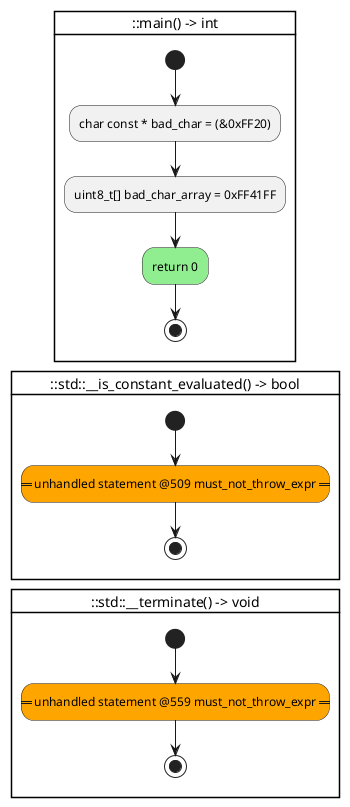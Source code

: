@startuml

card "::main() -> int" {
    start
    :char const * bad_char = (&0xFF20);
    :uint8_t[] bad_char_array = 0xFF41FF;
    #lightgreen:return 0;
    stop
}

card "::std::__is_constant_evaluated() -> bool" {
    start
    #orange:== unhandled statement @509 must_not_throw_expr ==;
    stop
}

card "::std::__terminate() -> void" {
    start
    #orange:== unhandled statement @559 must_not_throw_expr ==;
    stop
}


@enduml
